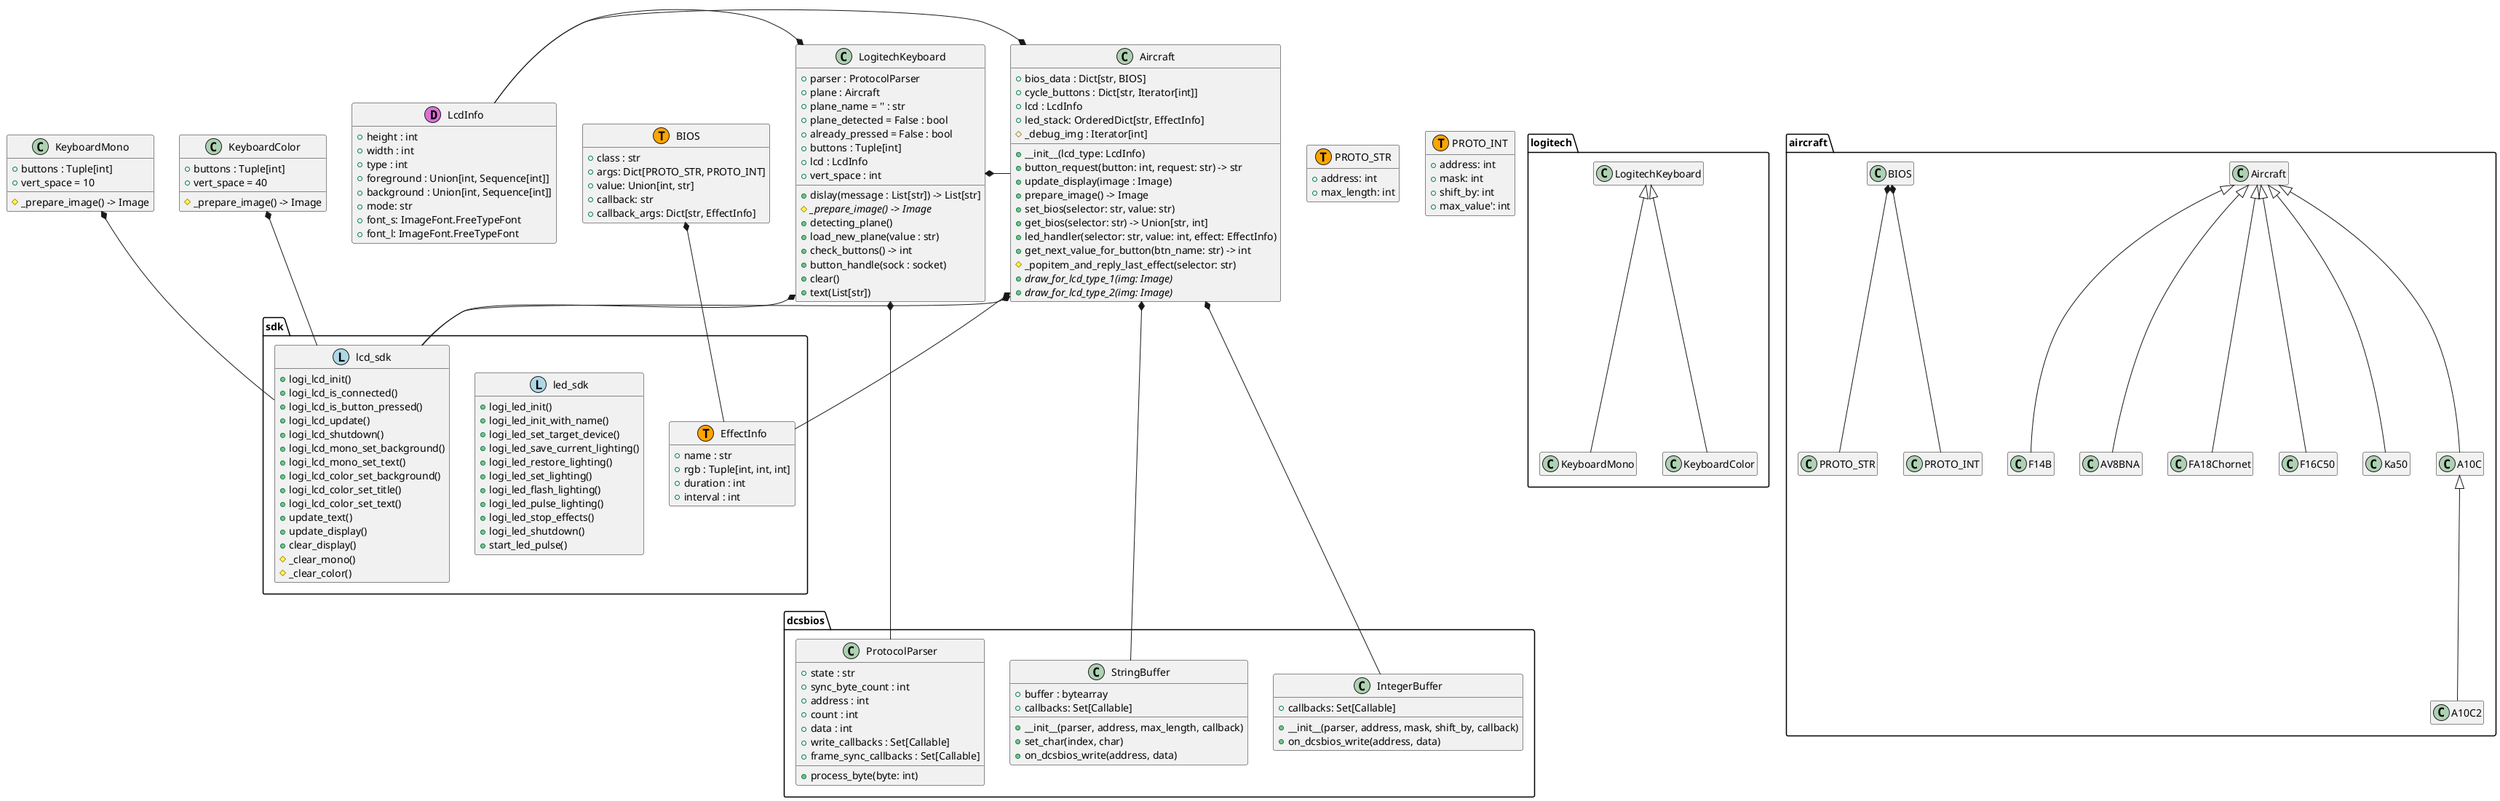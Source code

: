 @startuml
hide empty members

package dcsbios {
    class ProtocolParser {
        + state : str
        + sync_byte_count : int
        + address : int
        + count : int
        + data : int
        + write_callbacks : Set[Callable]
        + frame_sync_callbacks : Set[Callable]
        + process_byte(byte: int)
    }

    class StringBuffer {
        + buffer : bytearray
        + callbacks: Set[Callable]
        + __init__(parser, address, max_length, callback)
        + set_char(index, char)
        + on_dcsbios_write(address, data)
    }

    class IntegerBuffer {
        + callbacks: Set[Callable]
        + __init__(parser, address, mask, shift_by, callback)
        + on_dcsbios_write(address, data)
    }
}

package logitech {
    LogitechKeyboard <|-- KeyboardMono
    LogitechKeyboard <|-- KeyboardColor
}

class LogitechKeyboard {
    + parser : ProtocolParser
    + plane : Aircraft
    + plane_name = '' : str
    + plane_detected = False : bool
    + already_pressed = False : bool
    + buttons : Tuple[int]
    + lcd : LcdInfo
    + dislay(message : List[str]) -> List[str]
    + vert_space : int
    # {abstract} _prepare_image() -> Image
    + detecting_plane()
    + load_new_plane(value : str)
    + check_buttons() -> int
    + button_handle(sock : socket)
    + clear()
    + text(List[str])
}

class KeyboardMono {
    + buttons : Tuple[int]
    + vert_space = 10
    # _prepare_image() -> Image
}

class KeyboardColor {
    + buttons : Tuple[int]
    + vert_space = 40
    # _prepare_image() -> Image
}

package aircraft {
  Aircraft <|-- FA18Chornet
  Aircraft <|-- F16C50
  Aircraft <|-- Ka50
  Aircraft <|-- A10C
  A10C <|-- A10C2
  Aircraft <|-- F14B
  Aircraft <|-- AV8BNA
  BIOS *-- PROTO_STR
  BIOS *-- PROTO_INT
}

class Aircraft {
    + bios_data : Dict[str, BIOS]
    + cycle_buttons : Dict[str, Iterator[int]]
    + lcd : LcdInfo
    + led_stack: OrderedDict[str, EffectInfo]
    # _debug_img : Iterator[int]
    + __init__(lcd_type: LcdInfo)
    + button_request(button: int, request: str) -> str
    + update_display(image : Image)
    + prepare_image() -> Image
    + set_bios(selector: str, value: str)
    + get_bios(selector: str) -> Union[str, int]
    + led_handler(selector: str, value: int, effect: EffectInfo)
    + get_next_value_for_button(btn_name: str) -> int
    # _popitem_and_reply_last_effect(selector: str)
    + {abstract} draw_for_lcd_type_1(img: Image)
    + {abstract} draw_for_lcd_type_2(img: Image)
}


class PROTO_STR <<(T,orange)>> {
    + address: int
    + max_length: int
}

class PROTO_INT <<(T,orange)>> {
    + address: int
    + mask: int
    + shift_by: int
    + max_value': int
}

class BIOS <<(T,orange)>> {
    + class : str
    + args: Dict[PROTO_STR, PROTO_INT]
    + value: Union[int, str]
    + callback: str
    + callback_args: Dict[str, EffectInfo]
}

class LcdInfo <<(D,orchid)>> {
    + height : int
    + width : int
    + type : int
    + foreground : Union[int, Sequence[int]]
    + background : Union[int, Sequence[int]]
    + mode: str
    + font_s: ImageFont.FreeTypeFont
    + font_l: ImageFont.FreeTypeFont
}

package sdk{
    class lcd_sdk <<(L,lightblue)>> {
        + logi_lcd_init()
        + logi_lcd_is_connected()
        + logi_lcd_is_button_pressed()
        + logi_lcd_update()
        + logi_lcd_shutdown()
        + logi_lcd_mono_set_background()
        + logi_lcd_mono_set_text()
        + logi_lcd_color_set_background()
        + logi_lcd_color_set_title()
        + logi_lcd_color_set_text()
        + update_text()
        + update_display()
        + clear_display()
        # _clear_mono()
        # _clear_color()
    }
    class led_sdk <<(L,lightblue)>> {
        + logi_led_init()
        + logi_led_init_with_name()
        + logi_led_set_target_device()
        + logi_led_save_current_lighting()
        + logi_led_restore_lighting()
        + logi_led_set_lighting()
        + logi_led_flash_lighting()
        + logi_led_pulse_lighting()
        + logi_led_stop_effects()
        + logi_led_shutdown()
        + start_led_pulse()
    }
    class EffectInfo <<(T,orange)>> {
       + name : str
       + rgb : Tuple[int, int, int]
       + duration : int
       + interval : int
    }
}

LogitechKeyboard *- Aircraft
LcdInfo -* LogitechKeyboard
LogitechKeyboard *--- ProtocolParser
LogitechKeyboard *-- lcd_sdk

KeyboardMono *-- lcd_sdk
KeyboardColor *-- lcd_sdk

LcdInfo -* Aircraft
Aircraft *-- StringBuffer
Aircraft *-- IntegerBuffer
Aircraft *-- lcd_sdk
Aircraft *-- EffectInfo
BIOS *-- EffectInfo
@enduml